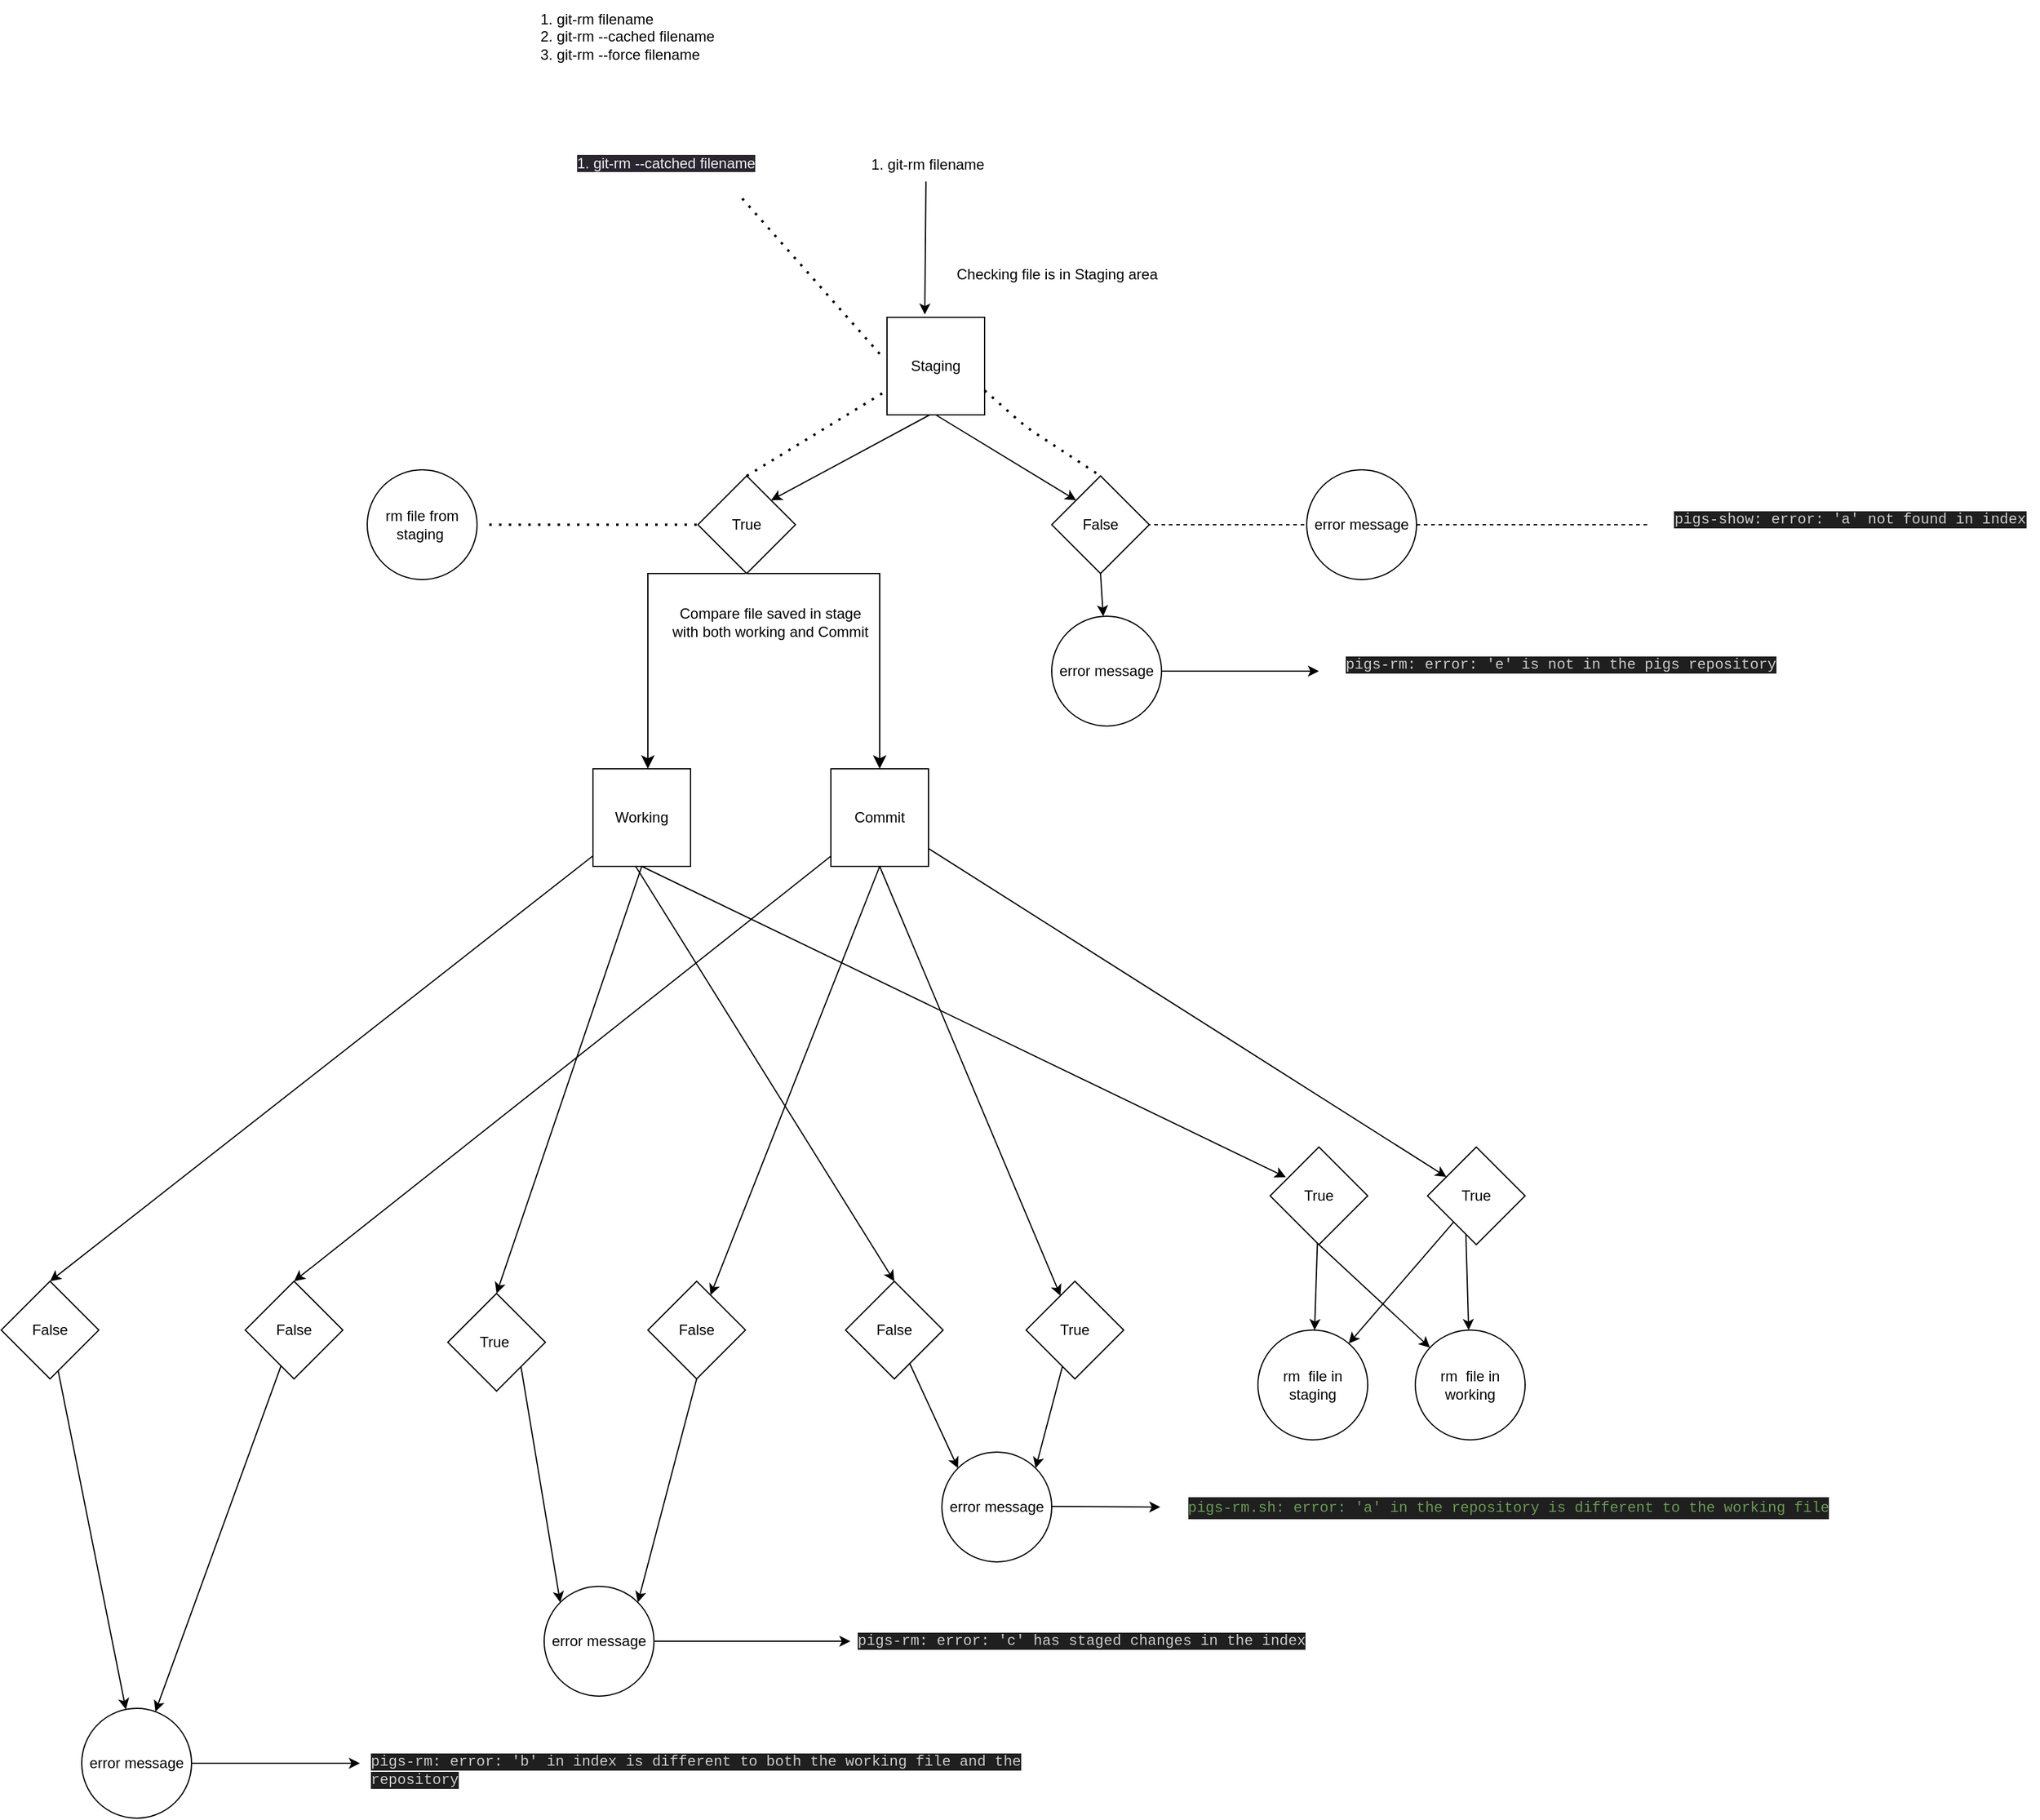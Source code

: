 <mxfile>
    <diagram id="tvhK_9XnafQuLSB8wLKl" name="Page-1">
        <mxGraphModel dx="2607" dy="1036" grid="1" gridSize="10" guides="1" tooltips="1" connect="1" arrows="1" fold="1" page="1" pageScale="1" pageWidth="827" pageHeight="1169" math="0" shadow="0">
            <root>
                <mxCell id="0"/>
                <mxCell id="1" parent="0"/>
                <mxCell id="2" value="1. git-rm filename&lt;br&gt;2. git-rm --cached filename&lt;br&gt;3. git-rm --force filename" style="text;html=1;align=left;verticalAlign=middle;resizable=0;points=[];autosize=1;strokeColor=none;fillColor=none;" parent="1" vertex="1">
                    <mxGeometry x="40" y="30" width="170" height="60" as="geometry"/>
                </mxCell>
                <mxCell id="21" style="edgeStyle=none;html=1;entryX=1;entryY=0;entryDx=0;entryDy=0;" parent="1" target="26" edge="1">
                    <mxGeometry relative="1" as="geometry">
                        <mxPoint x="311" y="430" as="targetPoint"/>
                        <mxPoint x="361" y="370" as="sourcePoint"/>
                    </mxGeometry>
                </mxCell>
                <mxCell id="42" style="edgeStyle=none;html=1;entryX=0.387;entryY=-0.028;entryDx=0;entryDy=0;entryPerimeter=0;exitX=0.491;exitY=0.959;exitDx=0;exitDy=0;exitPerimeter=0;" parent="1" source="15" target="22" edge="1">
                    <mxGeometry relative="1" as="geometry"/>
                </mxCell>
                <mxCell id="15" value="&lt;span style=&quot;text-align: left;&quot;&gt;1. git-rm filename&lt;/span&gt;" style="text;html=1;align=center;verticalAlign=middle;resizable=0;points=[];autosize=1;strokeColor=none;fillColor=none;" parent="1" vertex="1">
                    <mxGeometry x="299" y="150" width="120" height="30" as="geometry"/>
                </mxCell>
                <mxCell id="22" value="Staging" style="whiteSpace=wrap;html=1;aspect=fixed;" parent="1" vertex="1">
                    <mxGeometry x="326" y="290" width="80" height="80" as="geometry"/>
                </mxCell>
                <mxCell id="49" style="edgeStyle=none;html=1;entryX=0.5;entryY=0;entryDx=0;entryDy=0;" parent="1" source="23" target="52" edge="1">
                    <mxGeometry relative="1" as="geometry">
                        <mxPoint x="120" y="840" as="targetPoint"/>
                    </mxGeometry>
                </mxCell>
                <mxCell id="23" value="Working" style="whiteSpace=wrap;html=1;aspect=fixed;" parent="1" vertex="1">
                    <mxGeometry x="85" y="660" width="80" height="80" as="geometry"/>
                </mxCell>
                <mxCell id="50" style="edgeStyle=none;html=1;entryX=0.5;entryY=0;entryDx=0;entryDy=0;" parent="1" source="24" target="53" edge="1">
                    <mxGeometry relative="1" as="geometry">
                        <mxPoint x="320" y="840" as="targetPoint"/>
                    </mxGeometry>
                </mxCell>
                <mxCell id="24" value="Commit" style="whiteSpace=wrap;html=1;aspect=fixed;" parent="1" vertex="1">
                    <mxGeometry x="280" y="660" width="80" height="80" as="geometry"/>
                </mxCell>
                <mxCell id="26" value="True" style="rhombus;whiteSpace=wrap;html=1;" parent="1" vertex="1">
                    <mxGeometry x="171" y="420" width="80" height="80" as="geometry"/>
                </mxCell>
                <mxCell id="27" value="False" style="rhombus;whiteSpace=wrap;html=1;" parent="1" vertex="1">
                    <mxGeometry x="461" y="420" width="80" height="80" as="geometry"/>
                </mxCell>
                <mxCell id="28" style="edgeStyle=none;html=1;entryX=0;entryY=0;entryDx=0;entryDy=0;exitX=0.5;exitY=1;exitDx=0;exitDy=0;" parent="1" source="22" target="27" edge="1">
                    <mxGeometry relative="1" as="geometry">
                        <mxPoint x="316" y="450" as="targetPoint"/>
                        <mxPoint x="371" y="380" as="sourcePoint"/>
                    </mxGeometry>
                </mxCell>
                <mxCell id="29" value="&lt;meta charset=&quot;utf-8&quot;&gt;&lt;span style=&quot;color: rgb(204, 204, 204); font-family: Menlo, Monaco, &amp;quot;Courier New&amp;quot;, monospace; font-size: 12px; font-style: normal; font-variant-ligatures: normal; font-variant-caps: normal; font-weight: 400; letter-spacing: normal; orphans: 2; text-align: center; text-indent: 0px; text-transform: none; widows: 2; word-spacing: 0px; -webkit-text-stroke-width: 0px; background-color: rgb(31, 31, 31); text-decoration-thickness: initial; text-decoration-style: initial; text-decoration-color: initial; float: none; display: inline !important;&quot;&gt;pigs-rm: error: 'e' is not in the pigs repository&lt;/span&gt;" style="text;whiteSpace=wrap;html=1;" parent="1" vertex="1">
                    <mxGeometry x="700" y="560" width="390" height="40" as="geometry"/>
                </mxCell>
                <mxCell id="41" style="edgeStyle=none;html=1;" parent="1" source="39" edge="1">
                    <mxGeometry relative="1" as="geometry">
                        <mxPoint x="680" y="580" as="targetPoint"/>
                    </mxGeometry>
                </mxCell>
                <mxCell id="39" value="error message" style="ellipse;whiteSpace=wrap;html=1;aspect=fixed;" parent="1" vertex="1">
                    <mxGeometry x="461" y="535" width="90" height="90" as="geometry"/>
                </mxCell>
                <mxCell id="40" style="edgeStyle=none;html=1;exitX=0.5;exitY=1;exitDx=0;exitDy=0;" parent="1" source="27" target="39" edge="1">
                    <mxGeometry relative="1" as="geometry">
                        <mxPoint x="296" y="550" as="targetPoint"/>
                        <mxPoint x="296" y="510" as="sourcePoint"/>
                    </mxGeometry>
                </mxCell>
                <mxCell id="43" value="Checking file is in Staging area" style="text;html=1;align=center;verticalAlign=middle;resizable=0;points=[];autosize=1;strokeColor=none;fillColor=none;" parent="1" vertex="1">
                    <mxGeometry x="370" y="240" width="190" height="30" as="geometry"/>
                </mxCell>
                <mxCell id="44" value="" style="edgeStyle=elbowEdgeStyle;elbow=horizontal;endArrow=classic;html=1;curved=0;rounded=0;endSize=8;startSize=8;exitX=0.5;exitY=1;exitDx=0;exitDy=0;" parent="1" source="26" target="24" edge="1">
                    <mxGeometry width="50" height="50" relative="1" as="geometry">
                        <mxPoint x="210" y="700" as="sourcePoint"/>
                        <mxPoint x="460" y="790" as="targetPoint"/>
                        <Array as="points">
                            <mxPoint x="320" y="520"/>
                        </Array>
                    </mxGeometry>
                </mxCell>
                <mxCell id="46" value="" style="edgeStyle=elbowEdgeStyle;elbow=horizontal;endArrow=classic;html=1;curved=0;rounded=0;endSize=8;startSize=8;" parent="1" edge="1">
                    <mxGeometry width="50" height="50" relative="1" as="geometry">
                        <mxPoint x="210" y="500" as="sourcePoint"/>
                        <mxPoint x="130" y="660" as="targetPoint"/>
                        <Array as="points">
                            <mxPoint x="130" y="580"/>
                        </Array>
                    </mxGeometry>
                </mxCell>
                <mxCell id="47" value="Compare file saved in stage &lt;br&gt;with both working and Commit" style="text;html=1;align=center;verticalAlign=middle;resizable=0;points=[];autosize=1;strokeColor=none;fillColor=none;" parent="1" vertex="1">
                    <mxGeometry x="140" y="520" width="180" height="40" as="geometry"/>
                </mxCell>
                <mxCell id="55" style="edgeStyle=none;html=1;" parent="1" source="52" target="54" edge="1">
                    <mxGeometry relative="1" as="geometry"/>
                </mxCell>
                <mxCell id="52" value="False" style="rhombus;whiteSpace=wrap;html=1;" parent="1" vertex="1">
                    <mxGeometry x="-400" y="1080" width="80" height="80" as="geometry"/>
                </mxCell>
                <mxCell id="56" style="edgeStyle=none;html=1;" parent="1" source="53" target="54" edge="1">
                    <mxGeometry relative="1" as="geometry"/>
                </mxCell>
                <mxCell id="53" value="False" style="rhombus;whiteSpace=wrap;html=1;" parent="1" vertex="1">
                    <mxGeometry x="-200" y="1080" width="80" height="80" as="geometry"/>
                </mxCell>
                <mxCell id="62" style="edgeStyle=none;html=1;" parent="1" source="54" edge="1">
                    <mxGeometry relative="1" as="geometry">
                        <mxPoint x="-106" y="1475" as="targetPoint"/>
                    </mxGeometry>
                </mxCell>
                <mxCell id="54" value="error message" style="ellipse;whiteSpace=wrap;html=1;aspect=fixed;" parent="1" vertex="1">
                    <mxGeometry x="-334" y="1430" width="90" height="90" as="geometry"/>
                </mxCell>
                <mxCell id="57" value="&lt;span style=&quot;color: rgb(204, 204, 204); font-family: Menlo, Monaco, &amp;quot;Courier New&amp;quot;, monospace; background-color: rgb(31, 31, 31);&quot;&gt;pigs-rm: error: 'b' in index is different to both the working file and the repository&lt;/span&gt;" style="text;whiteSpace=wrap;html=1;" parent="1" vertex="1">
                    <mxGeometry x="-99" y="1459" width="560" height="50" as="geometry"/>
                </mxCell>
                <mxCell id="63" value="True&amp;nbsp;" style="rhombus;whiteSpace=wrap;html=1;" parent="1" vertex="1">
                    <mxGeometry x="-34" y="1090" width="80" height="80" as="geometry"/>
                </mxCell>
                <mxCell id="71" style="edgeStyle=none;html=1;exitX=1;exitY=0.5;exitDx=0;exitDy=0;" parent="1" source="67" edge="1">
                    <mxGeometry relative="1" as="geometry">
                        <mxPoint x="296" y="1375" as="targetPoint"/>
                    </mxGeometry>
                </mxCell>
                <mxCell id="64" value="False" style="rhombus;whiteSpace=wrap;html=1;" parent="1" vertex="1">
                    <mxGeometry x="130" y="1080" width="80" height="80" as="geometry"/>
                </mxCell>
                <mxCell id="65" value="" style="endArrow=classic;html=1;exitX=0.5;exitY=1;exitDx=0;exitDy=0;entryX=0.5;entryY=0;entryDx=0;entryDy=0;" parent="1" source="23" target="63" edge="1">
                    <mxGeometry width="50" height="50" relative="1" as="geometry">
                        <mxPoint x="480" y="710" as="sourcePoint"/>
                        <mxPoint x="530" y="660" as="targetPoint"/>
                    </mxGeometry>
                </mxCell>
                <mxCell id="66" value="" style="endArrow=classic;html=1;exitX=0.5;exitY=1;exitDx=0;exitDy=0;" parent="1" source="24" target="64" edge="1">
                    <mxGeometry width="50" height="50" relative="1" as="geometry">
                        <mxPoint x="135" y="750" as="sourcePoint"/>
                        <mxPoint x="376" y="870" as="targetPoint"/>
                    </mxGeometry>
                </mxCell>
                <mxCell id="67" value="error message" style="ellipse;whiteSpace=wrap;html=1;aspect=fixed;" parent="1" vertex="1">
                    <mxGeometry x="45" y="1330" width="90" height="90" as="geometry"/>
                </mxCell>
                <mxCell id="68" style="edgeStyle=none;html=1;entryX=0;entryY=0;entryDx=0;entryDy=0;exitX=1;exitY=1;exitDx=0;exitDy=0;" parent="1" source="63" target="67" edge="1">
                    <mxGeometry relative="1" as="geometry">
                        <mxPoint x="-161.77" y="1158.23" as="sourcePoint"/>
                        <mxPoint x="-255.682" y="1383.466" as="targetPoint"/>
                    </mxGeometry>
                </mxCell>
                <mxCell id="69" style="edgeStyle=none;html=1;exitX=0.5;exitY=1;exitDx=0;exitDy=0;entryX=1;entryY=0;entryDx=0;entryDy=0;" parent="1" source="64" target="67" edge="1">
                    <mxGeometry relative="1" as="geometry">
                        <mxPoint x="36" y="1160" as="sourcePoint"/>
                        <mxPoint x="83.18" y="1263.18" as="targetPoint"/>
                    </mxGeometry>
                </mxCell>
                <mxCell id="70" value="&lt;meta charset=&quot;utf-8&quot;&gt;&lt;span style=&quot;color: rgb(204, 204, 204); font-family: Menlo, Monaco, &amp;quot;Courier New&amp;quot;, monospace; font-size: 12px; font-style: normal; font-variant-ligatures: normal; font-variant-caps: normal; font-weight: 400; letter-spacing: normal; orphans: 2; text-align: center; text-indent: 0px; text-transform: none; widows: 2; word-spacing: 0px; -webkit-text-stroke-width: 0px; background-color: rgb(31, 31, 31); text-decoration-thickness: initial; text-decoration-style: initial; text-decoration-color: initial; float: none; display: inline !important;&quot;&gt;pigs-rm: error: 'c' has staged changes in the index&lt;/span&gt;" style="text;whiteSpace=wrap;html=1;" parent="1" vertex="1">
                    <mxGeometry x="300" y="1360" width="400" height="40" as="geometry"/>
                </mxCell>
                <mxCell id="78" style="edgeStyle=none;html=1;" parent="1" source="72" target="77" edge="1">
                    <mxGeometry relative="1" as="geometry"/>
                </mxCell>
                <mxCell id="72" value="True" style="rhombus;whiteSpace=wrap;html=1;" parent="1" vertex="1">
                    <mxGeometry x="640" y="970" width="80" height="80" as="geometry"/>
                </mxCell>
                <mxCell id="79" style="edgeStyle=none;html=1;" parent="1" source="73" target="77" edge="1">
                    <mxGeometry relative="1" as="geometry"/>
                </mxCell>
                <mxCell id="73" value="True" style="rhombus;whiteSpace=wrap;html=1;" parent="1" vertex="1">
                    <mxGeometry x="769" y="970" width="80" height="80" as="geometry"/>
                </mxCell>
                <mxCell id="75" value="" style="endArrow=classic;html=1;exitX=0.5;exitY=1;exitDx=0;exitDy=0;entryX=0.161;entryY=0.309;entryDx=0;entryDy=0;entryPerimeter=0;" parent="1" source="23" target="72" edge="1">
                    <mxGeometry width="50" height="50" relative="1" as="geometry">
                        <mxPoint x="110" y="1080" as="sourcePoint"/>
                        <mxPoint x="360" y="880" as="targetPoint"/>
                    </mxGeometry>
                </mxCell>
                <mxCell id="76" value="" style="endArrow=classic;html=1;" parent="1" source="24" target="73" edge="1">
                    <mxGeometry width="50" height="50" relative="1" as="geometry">
                        <mxPoint x="135" y="750" as="sourcePoint"/>
                        <mxPoint x="370" y="890" as="targetPoint"/>
                    </mxGeometry>
                </mxCell>
                <mxCell id="77" value="rm&amp;nbsp; file in staging" style="ellipse;whiteSpace=wrap;html=1;aspect=fixed;" parent="1" vertex="1">
                    <mxGeometry x="630" y="1120" width="90" height="90" as="geometry"/>
                </mxCell>
                <mxCell id="80" value="&lt;span style=&quot;color: rgb(240, 240, 240); font-family: Helvetica; font-size: 12px; font-style: normal; font-variant-ligatures: normal; font-variant-caps: normal; font-weight: 400; letter-spacing: normal; orphans: 2; text-align: left; text-indent: 0px; text-transform: none; widows: 2; word-spacing: 0px; -webkit-text-stroke-width: 0px; background-color: rgb(42, 37, 47); text-decoration-thickness: initial; text-decoration-style: initial; text-decoration-color: initial; float: none; display: inline !important;&quot;&gt;1. git-rm --catched filename&lt;/span&gt;" style="text;whiteSpace=wrap;html=1;" parent="1" vertex="1">
                    <mxGeometry x="70" y="150" width="180" height="40" as="geometry"/>
                </mxCell>
                <mxCell id="83" value="" style="endArrow=none;dashed=1;html=1;dashPattern=1 3;strokeWidth=2;entryX=0.75;entryY=1;entryDx=0;entryDy=0;" parent="1" target="80" edge="1">
                    <mxGeometry width="50" height="50" relative="1" as="geometry">
                        <mxPoint x="320" y="320" as="sourcePoint"/>
                        <mxPoint x="350" y="570" as="targetPoint"/>
                    </mxGeometry>
                </mxCell>
                <mxCell id="86" value="" style="endArrow=none;dashed=1;html=1;dashPattern=1 3;strokeWidth=2;exitX=0.5;exitY=0;exitDx=0;exitDy=0;entryX=0;entryY=0.75;entryDx=0;entryDy=0;" parent="1" source="26" target="22" edge="1">
                    <mxGeometry width="50" height="50" relative="1" as="geometry">
                        <mxPoint x="300" y="620" as="sourcePoint"/>
                        <mxPoint x="326" y="370" as="targetPoint"/>
                    </mxGeometry>
                </mxCell>
                <mxCell id="87" value="" style="endArrow=none;dashed=1;html=1;dashPattern=1 3;strokeWidth=2;entryX=0.5;entryY=0;entryDx=0;entryDy=0;exitX=1;exitY=0.75;exitDx=0;exitDy=0;" parent="1" source="22" target="27" edge="1">
                    <mxGeometry width="50" height="50" relative="1" as="geometry">
                        <mxPoint x="330" y="330" as="sourcePoint"/>
                        <mxPoint x="215" y="200" as="targetPoint"/>
                        <Array as="points">
                            <mxPoint x="440" y="380"/>
                        </Array>
                    </mxGeometry>
                </mxCell>
                <mxCell id="88" value="&lt;span style=&quot;color: rgb(204, 204, 204); font-family: Menlo, Monaco, &amp;quot;Courier New&amp;quot;, monospace; background-color: rgb(31, 31, 31);&quot;&gt;pigs-show: error: 'a' not found in index&lt;/span&gt;" style="text;html=1;align=center;verticalAlign=middle;resizable=0;points=[];autosize=1;strokeColor=none;fillColor=none;" parent="1" vertex="1">
                    <mxGeometry x="960" y="440" width="310" height="30" as="geometry"/>
                </mxCell>
                <mxCell id="90" value="" style="endArrow=none;dashed=1;html=1;entryX=1;entryY=0.5;entryDx=0;entryDy=0;" parent="1" target="27" edge="1">
                    <mxGeometry width="50" height="50" relative="1" as="geometry">
                        <mxPoint x="710" y="460" as="sourcePoint"/>
                        <mxPoint x="350" y="570" as="targetPoint"/>
                    </mxGeometry>
                </mxCell>
                <mxCell id="91" value="error message" style="ellipse;whiteSpace=wrap;html=1;aspect=fixed;" parent="1" vertex="1">
                    <mxGeometry x="670" y="415" width="90" height="90" as="geometry"/>
                </mxCell>
                <mxCell id="92" value="" style="endArrow=none;dashed=1;html=1;exitX=1;exitY=0.5;exitDx=0;exitDy=0;" parent="1" source="91" edge="1">
                    <mxGeometry width="50" height="50" relative="1" as="geometry">
                        <mxPoint x="720" y="470" as="sourcePoint"/>
                        <mxPoint x="950" y="460" as="targetPoint"/>
                    </mxGeometry>
                </mxCell>
                <mxCell id="93" value="" style="endArrow=none;dashed=1;html=1;dashPattern=1 3;strokeWidth=2;" parent="1" edge="1">
                    <mxGeometry width="50" height="50" relative="1" as="geometry">
                        <mxPoint x="170" y="460" as="sourcePoint"/>
                        <mxPoint y="460" as="targetPoint"/>
                    </mxGeometry>
                </mxCell>
                <mxCell id="94" value="rm file from staging&amp;nbsp;" style="ellipse;whiteSpace=wrap;html=1;aspect=fixed;" parent="1" vertex="1">
                    <mxGeometry x="-100" y="415" width="90" height="90" as="geometry"/>
                </mxCell>
                <mxCell id="95" value="rm&amp;nbsp; file in working" style="ellipse;whiteSpace=wrap;html=1;aspect=fixed;" vertex="1" parent="1">
                    <mxGeometry x="759" y="1120" width="90" height="90" as="geometry"/>
                </mxCell>
                <mxCell id="96" style="edgeStyle=none;html=1;exitX=0.5;exitY=1;exitDx=0;exitDy=0;" edge="1" parent="1" source="72" target="95">
                    <mxGeometry relative="1" as="geometry">
                        <mxPoint x="688.75" y="1058.75" as="sourcePoint"/>
                        <mxPoint x="686.451" y="1130.023" as="targetPoint"/>
                    </mxGeometry>
                </mxCell>
                <mxCell id="97" style="edgeStyle=none;html=1;" edge="1" parent="1" target="95">
                    <mxGeometry relative="1" as="geometry">
                        <mxPoint x="800.453" y="1041.453" as="sourcePoint"/>
                        <mxPoint x="714.43" y="1140.958" as="targetPoint"/>
                    </mxGeometry>
                </mxCell>
                <mxCell id="98" value="False" style="rhombus;whiteSpace=wrap;html=1;" vertex="1" parent="1">
                    <mxGeometry x="292" y="1080" width="80" height="80" as="geometry"/>
                </mxCell>
                <mxCell id="99" value="True" style="rhombus;whiteSpace=wrap;html=1;" vertex="1" parent="1">
                    <mxGeometry x="440" y="1080" width="80" height="80" as="geometry"/>
                </mxCell>
                <mxCell id="104" value="" style="endArrow=classic;html=1;entryX=0.5;entryY=0;entryDx=0;entryDy=0;" edge="1" parent="1" target="98">
                    <mxGeometry width="50" height="50" relative="1" as="geometry">
                        <mxPoint x="120" y="740" as="sourcePoint"/>
                        <mxPoint x="191.321" y="1101.321" as="targetPoint"/>
                    </mxGeometry>
                </mxCell>
                <mxCell id="105" value="" style="endArrow=classic;html=1;exitX=0.5;exitY=1;exitDx=0;exitDy=0;" edge="1" parent="1" source="24" target="99">
                    <mxGeometry width="50" height="50" relative="1" as="geometry">
                        <mxPoint x="330" y="750" as="sourcePoint"/>
                        <mxPoint x="191.321" y="1101.321" as="targetPoint"/>
                    </mxGeometry>
                </mxCell>
                <mxCell id="106" value="error message" style="ellipse;whiteSpace=wrap;html=1;aspect=fixed;" vertex="1" parent="1">
                    <mxGeometry x="371" y="1220" width="90" height="90" as="geometry"/>
                </mxCell>
                <mxCell id="108" style="edgeStyle=none;html=1;entryX=1;entryY=0;entryDx=0;entryDy=0;exitX=0.372;exitY=0.874;exitDx=0;exitDy=0;exitPerimeter=0;" edge="1" parent="1" source="99" target="106">
                    <mxGeometry relative="1" as="geometry">
                        <mxPoint x="36" y="1160" as="sourcePoint"/>
                        <mxPoint x="69.18" y="1323.18" as="targetPoint"/>
                    </mxGeometry>
                </mxCell>
                <mxCell id="109" style="edgeStyle=none;html=1;entryX=0;entryY=0;entryDx=0;entryDy=0;" edge="1" parent="1" source="98" target="106">
                    <mxGeometry relative="1" as="geometry">
                        <mxPoint x="479.76" y="1159.92" as="sourcePoint"/>
                        <mxPoint x="455.82" y="1263.18" as="targetPoint"/>
                    </mxGeometry>
                </mxCell>
                <mxCell id="110" style="edgeStyle=none;html=1;exitX=1;exitY=0.5;exitDx=0;exitDy=0;" edge="1" parent="1">
                    <mxGeometry relative="1" as="geometry">
                        <mxPoint x="550" y="1265" as="targetPoint"/>
                        <mxPoint x="461" y="1264.5" as="sourcePoint"/>
                    </mxGeometry>
                </mxCell>
                <mxCell id="111" value="&lt;div style=&quot;color: rgb(204, 204, 204); background-color: rgb(31, 31, 31); font-family: Menlo, Monaco, &amp;quot;Courier New&amp;quot;, monospace; line-height: 18px;&quot;&gt;&lt;div&gt;&lt;span style=&quot;color: #6a9955;&quot;&gt;pigs-rm.sh: error: 'a' in the repository is different to the working file&lt;/span&gt;&lt;/div&gt;&lt;div&gt;&lt;span style=&quot;color: #6a9955;&quot;&gt;&lt;/span&gt;&lt;/div&gt;&lt;/div&gt;" style="text;html=1;align=center;verticalAlign=middle;resizable=0;points=[];autosize=1;strokeColor=none;fillColor=none;" vertex="1" parent="1">
                    <mxGeometry x="560" y="1250" width="550" height="30" as="geometry"/>
                </mxCell>
            </root>
        </mxGraphModel>
    </diagram>
</mxfile>